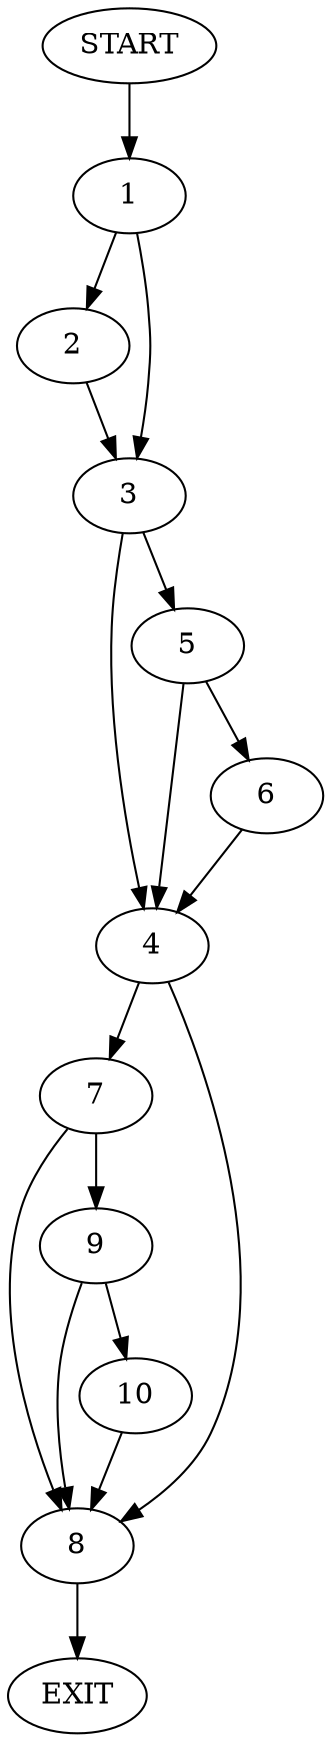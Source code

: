digraph {
0 [label="START"]
11 [label="EXIT"]
0 -> 1
1 -> 2
1 -> 3
3 -> 4
3 -> 5
2 -> 3
5 -> 6
5 -> 4
4 -> 7
4 -> 8
6 -> 4
8 -> 11
7 -> 9
7 -> 8
9 -> 10
9 -> 8
10 -> 8
}
